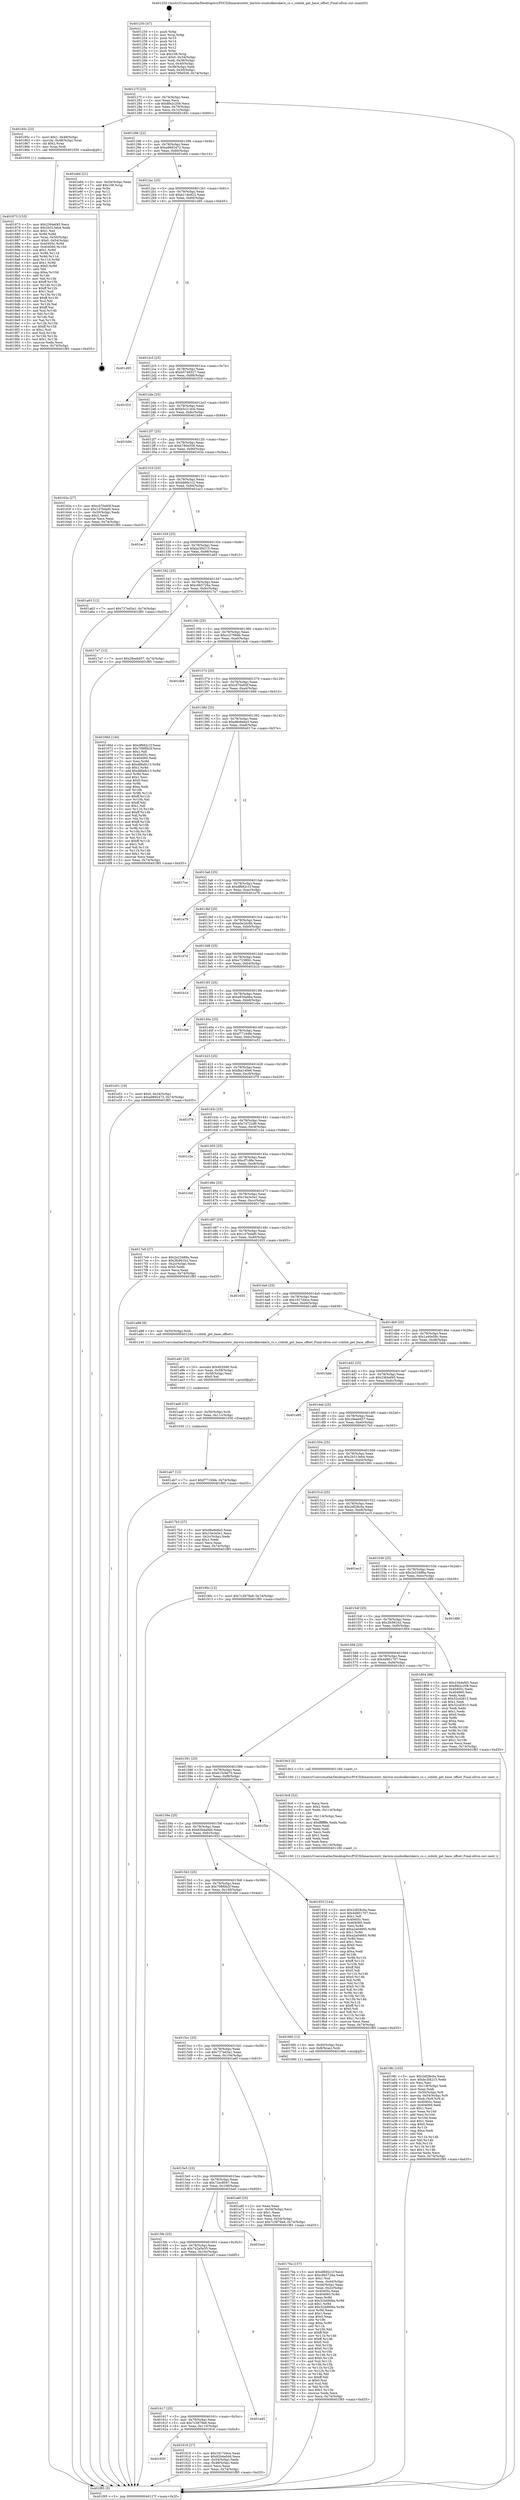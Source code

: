digraph "0x401250" {
  label = "0x401250 (/mnt/c/Users/mathe/Desktop/tcc/POCII/binaries/extr_darwin-xnubsdkernkern_cs.c_csblob_get_base_offset_Final-ollvm.out::main(0))"
  labelloc = "t"
  node[shape=record]

  Entry [label="",width=0.3,height=0.3,shape=circle,fillcolor=black,style=filled]
  "0x40127f" [label="{
     0x40127f [23]\l
     | [instrs]\l
     &nbsp;&nbsp;0x40127f \<+3\>: mov -0x74(%rbp),%eax\l
     &nbsp;&nbsp;0x401282 \<+2\>: mov %eax,%ecx\l
     &nbsp;&nbsp;0x401284 \<+6\>: sub $0x8fe2c208,%ecx\l
     &nbsp;&nbsp;0x40128a \<+3\>: mov %eax,-0x78(%rbp)\l
     &nbsp;&nbsp;0x40128d \<+3\>: mov %ecx,-0x7c(%rbp)\l
     &nbsp;&nbsp;0x401290 \<+6\>: je 000000000040185c \<main+0x60c\>\l
  }"]
  "0x40185c" [label="{
     0x40185c [23]\l
     | [instrs]\l
     &nbsp;&nbsp;0x40185c \<+7\>: movl $0x1,-0x48(%rbp)\l
     &nbsp;&nbsp;0x401863 \<+4\>: movslq -0x48(%rbp),%rax\l
     &nbsp;&nbsp;0x401867 \<+4\>: shl $0x2,%rax\l
     &nbsp;&nbsp;0x40186b \<+3\>: mov %rax,%rdi\l
     &nbsp;&nbsp;0x40186e \<+5\>: call 0000000000401050 \<malloc@plt\>\l
     | [calls]\l
     &nbsp;&nbsp;0x401050 \{1\} (unknown)\l
  }"]
  "0x401296" [label="{
     0x401296 [22]\l
     | [instrs]\l
     &nbsp;&nbsp;0x401296 \<+5\>: jmp 000000000040129b \<main+0x4b\>\l
     &nbsp;&nbsp;0x40129b \<+3\>: mov -0x78(%rbp),%eax\l
     &nbsp;&nbsp;0x40129e \<+5\>: sub $0xa9892472,%eax\l
     &nbsp;&nbsp;0x4012a3 \<+3\>: mov %eax,-0x80(%rbp)\l
     &nbsp;&nbsp;0x4012a6 \<+6\>: je 0000000000401e64 \<main+0xc14\>\l
  }"]
  Exit [label="",width=0.3,height=0.3,shape=circle,fillcolor=black,style=filled,peripheries=2]
  "0x401e64" [label="{
     0x401e64 [21]\l
     | [instrs]\l
     &nbsp;&nbsp;0x401e64 \<+3\>: mov -0x34(%rbp),%eax\l
     &nbsp;&nbsp;0x401e67 \<+7\>: add $0x108,%rsp\l
     &nbsp;&nbsp;0x401e6e \<+1\>: pop %rbx\l
     &nbsp;&nbsp;0x401e6f \<+2\>: pop %r12\l
     &nbsp;&nbsp;0x401e71 \<+2\>: pop %r13\l
     &nbsp;&nbsp;0x401e73 \<+2\>: pop %r14\l
     &nbsp;&nbsp;0x401e75 \<+2\>: pop %r15\l
     &nbsp;&nbsp;0x401e77 \<+1\>: pop %rbp\l
     &nbsp;&nbsp;0x401e78 \<+1\>: ret\l
  }"]
  "0x4012ac" [label="{
     0x4012ac [25]\l
     | [instrs]\l
     &nbsp;&nbsp;0x4012ac \<+5\>: jmp 00000000004012b1 \<main+0x61\>\l
     &nbsp;&nbsp;0x4012b1 \<+3\>: mov -0x78(%rbp),%eax\l
     &nbsp;&nbsp;0x4012b4 \<+5\>: sub $0xb118c822,%eax\l
     &nbsp;&nbsp;0x4012b9 \<+6\>: mov %eax,-0x84(%rbp)\l
     &nbsp;&nbsp;0x4012bf \<+6\>: je 0000000000401d95 \<main+0xb45\>\l
  }"]
  "0x401ab7" [label="{
     0x401ab7 [12]\l
     | [instrs]\l
     &nbsp;&nbsp;0x401ab7 \<+7\>: movl $0xf77194fe,-0x74(%rbp)\l
     &nbsp;&nbsp;0x401abe \<+5\>: jmp 0000000000401f85 \<main+0xd35\>\l
  }"]
  "0x401d95" [label="{
     0x401d95\l
  }", style=dashed]
  "0x4012c5" [label="{
     0x4012c5 [25]\l
     | [instrs]\l
     &nbsp;&nbsp;0x4012c5 \<+5\>: jmp 00000000004012ca \<main+0x7a\>\l
     &nbsp;&nbsp;0x4012ca \<+3\>: mov -0x78(%rbp),%eax\l
     &nbsp;&nbsp;0x4012cd \<+5\>: sub $0xb5746527,%eax\l
     &nbsp;&nbsp;0x4012d2 \<+6\>: mov %eax,-0x88(%rbp)\l
     &nbsp;&nbsp;0x4012d8 \<+6\>: je 0000000000401f10 \<main+0xcc0\>\l
  }"]
  "0x401aa8" [label="{
     0x401aa8 [15]\l
     | [instrs]\l
     &nbsp;&nbsp;0x401aa8 \<+4\>: mov -0x50(%rbp),%rdi\l
     &nbsp;&nbsp;0x401aac \<+6\>: mov %eax,-0x11c(%rbp)\l
     &nbsp;&nbsp;0x401ab2 \<+5\>: call 0000000000401030 \<free@plt\>\l
     | [calls]\l
     &nbsp;&nbsp;0x401030 \{1\} (unknown)\l
  }"]
  "0x401f10" [label="{
     0x401f10\l
  }", style=dashed]
  "0x4012de" [label="{
     0x4012de [25]\l
     | [instrs]\l
     &nbsp;&nbsp;0x4012de \<+5\>: jmp 00000000004012e3 \<main+0x93\>\l
     &nbsp;&nbsp;0x4012e3 \<+3\>: mov -0x78(%rbp),%eax\l
     &nbsp;&nbsp;0x4012e6 \<+5\>: sub $0xb5c214cb,%eax\l
     &nbsp;&nbsp;0x4012eb \<+6\>: mov %eax,-0x8c(%rbp)\l
     &nbsp;&nbsp;0x4012f1 \<+6\>: je 0000000000401b94 \<main+0x944\>\l
  }"]
  "0x401a91" [label="{
     0x401a91 [23]\l
     | [instrs]\l
     &nbsp;&nbsp;0x401a91 \<+10\>: movabs $0x4020d6,%rdi\l
     &nbsp;&nbsp;0x401a9b \<+3\>: mov %eax,-0x58(%rbp)\l
     &nbsp;&nbsp;0x401a9e \<+3\>: mov -0x58(%rbp),%esi\l
     &nbsp;&nbsp;0x401aa1 \<+2\>: mov $0x0,%al\l
     &nbsp;&nbsp;0x401aa3 \<+5\>: call 0000000000401040 \<printf@plt\>\l
     | [calls]\l
     &nbsp;&nbsp;0x401040 \{1\} (unknown)\l
  }"]
  "0x401b94" [label="{
     0x401b94\l
  }", style=dashed]
  "0x4012f7" [label="{
     0x4012f7 [25]\l
     | [instrs]\l
     &nbsp;&nbsp;0x4012f7 \<+5\>: jmp 00000000004012fc \<main+0xac\>\l
     &nbsp;&nbsp;0x4012fc \<+3\>: mov -0x78(%rbp),%eax\l
     &nbsp;&nbsp;0x4012ff \<+5\>: sub $0xb780e558,%eax\l
     &nbsp;&nbsp;0x401304 \<+6\>: mov %eax,-0x90(%rbp)\l
     &nbsp;&nbsp;0x40130a \<+6\>: je 000000000040163a \<main+0x3ea\>\l
  }"]
  "0x4019fc" [label="{
     0x4019fc [103]\l
     | [instrs]\l
     &nbsp;&nbsp;0x4019fc \<+5\>: mov $0x2df28c0a,%ecx\l
     &nbsp;&nbsp;0x401a01 \<+5\>: mov $0xbc3f4215,%edx\l
     &nbsp;&nbsp;0x401a06 \<+2\>: xor %esi,%esi\l
     &nbsp;&nbsp;0x401a08 \<+6\>: mov -0x118(%rbp),%edi\l
     &nbsp;&nbsp;0x401a0e \<+3\>: imul %eax,%edi\l
     &nbsp;&nbsp;0x401a11 \<+4\>: mov -0x50(%rbp),%r8\l
     &nbsp;&nbsp;0x401a15 \<+4\>: movslq -0x54(%rbp),%r9\l
     &nbsp;&nbsp;0x401a19 \<+4\>: mov %edi,(%r8,%r9,4)\l
     &nbsp;&nbsp;0x401a1d \<+7\>: mov 0x40405c,%eax\l
     &nbsp;&nbsp;0x401a24 \<+7\>: mov 0x404060,%edi\l
     &nbsp;&nbsp;0x401a2b \<+3\>: sub $0x1,%esi\l
     &nbsp;&nbsp;0x401a2e \<+3\>: mov %eax,%r10d\l
     &nbsp;&nbsp;0x401a31 \<+3\>: add %esi,%r10d\l
     &nbsp;&nbsp;0x401a34 \<+4\>: imul %r10d,%eax\l
     &nbsp;&nbsp;0x401a38 \<+3\>: and $0x1,%eax\l
     &nbsp;&nbsp;0x401a3b \<+3\>: cmp $0x0,%eax\l
     &nbsp;&nbsp;0x401a3e \<+4\>: sete %r11b\l
     &nbsp;&nbsp;0x401a42 \<+3\>: cmp $0xa,%edi\l
     &nbsp;&nbsp;0x401a45 \<+3\>: setl %bl\l
     &nbsp;&nbsp;0x401a48 \<+3\>: mov %r11b,%r14b\l
     &nbsp;&nbsp;0x401a4b \<+3\>: and %bl,%r14b\l
     &nbsp;&nbsp;0x401a4e \<+3\>: xor %bl,%r11b\l
     &nbsp;&nbsp;0x401a51 \<+3\>: or %r11b,%r14b\l
     &nbsp;&nbsp;0x401a54 \<+4\>: test $0x1,%r14b\l
     &nbsp;&nbsp;0x401a58 \<+3\>: cmovne %edx,%ecx\l
     &nbsp;&nbsp;0x401a5b \<+3\>: mov %ecx,-0x74(%rbp)\l
     &nbsp;&nbsp;0x401a5e \<+5\>: jmp 0000000000401f85 \<main+0xd35\>\l
  }"]
  "0x40163a" [label="{
     0x40163a [27]\l
     | [instrs]\l
     &nbsp;&nbsp;0x40163a \<+5\>: mov $0xcd70a93f,%eax\l
     &nbsp;&nbsp;0x40163f \<+5\>: mov $0x147bdaf0,%ecx\l
     &nbsp;&nbsp;0x401644 \<+3\>: mov -0x30(%rbp),%edx\l
     &nbsp;&nbsp;0x401647 \<+3\>: cmp $0x2,%edx\l
     &nbsp;&nbsp;0x40164a \<+3\>: cmovne %ecx,%eax\l
     &nbsp;&nbsp;0x40164d \<+3\>: mov %eax,-0x74(%rbp)\l
     &nbsp;&nbsp;0x401650 \<+5\>: jmp 0000000000401f85 \<main+0xd35\>\l
  }"]
  "0x401310" [label="{
     0x401310 [25]\l
     | [instrs]\l
     &nbsp;&nbsp;0x401310 \<+5\>: jmp 0000000000401315 \<main+0xc5\>\l
     &nbsp;&nbsp;0x401315 \<+3\>: mov -0x78(%rbp),%eax\l
     &nbsp;&nbsp;0x401318 \<+5\>: sub $0xbb6fa1c2,%eax\l
     &nbsp;&nbsp;0x40131d \<+6\>: mov %eax,-0x94(%rbp)\l
     &nbsp;&nbsp;0x401323 \<+6\>: je 0000000000401ac3 \<main+0x873\>\l
  }"]
  "0x401f85" [label="{
     0x401f85 [5]\l
     | [instrs]\l
     &nbsp;&nbsp;0x401f85 \<+5\>: jmp 000000000040127f \<main+0x2f\>\l
  }"]
  "0x401250" [label="{
     0x401250 [47]\l
     | [instrs]\l
     &nbsp;&nbsp;0x401250 \<+1\>: push %rbp\l
     &nbsp;&nbsp;0x401251 \<+3\>: mov %rsp,%rbp\l
     &nbsp;&nbsp;0x401254 \<+2\>: push %r15\l
     &nbsp;&nbsp;0x401256 \<+2\>: push %r14\l
     &nbsp;&nbsp;0x401258 \<+2\>: push %r13\l
     &nbsp;&nbsp;0x40125a \<+2\>: push %r12\l
     &nbsp;&nbsp;0x40125c \<+1\>: push %rbx\l
     &nbsp;&nbsp;0x40125d \<+7\>: sub $0x108,%rsp\l
     &nbsp;&nbsp;0x401264 \<+7\>: movl $0x0,-0x34(%rbp)\l
     &nbsp;&nbsp;0x40126b \<+3\>: mov %edi,-0x38(%rbp)\l
     &nbsp;&nbsp;0x40126e \<+4\>: mov %rsi,-0x40(%rbp)\l
     &nbsp;&nbsp;0x401272 \<+3\>: mov -0x38(%rbp),%edi\l
     &nbsp;&nbsp;0x401275 \<+3\>: mov %edi,-0x30(%rbp)\l
     &nbsp;&nbsp;0x401278 \<+7\>: movl $0xb780e558,-0x74(%rbp)\l
  }"]
  "0x4019c8" [label="{
     0x4019c8 [52]\l
     | [instrs]\l
     &nbsp;&nbsp;0x4019c8 \<+2\>: xor %ecx,%ecx\l
     &nbsp;&nbsp;0x4019ca \<+5\>: mov $0x2,%edx\l
     &nbsp;&nbsp;0x4019cf \<+6\>: mov %edx,-0x114(%rbp)\l
     &nbsp;&nbsp;0x4019d5 \<+1\>: cltd\l
     &nbsp;&nbsp;0x4019d6 \<+6\>: mov -0x114(%rbp),%esi\l
     &nbsp;&nbsp;0x4019dc \<+2\>: idiv %esi\l
     &nbsp;&nbsp;0x4019de \<+6\>: imul $0xfffffffe,%edx,%edx\l
     &nbsp;&nbsp;0x4019e4 \<+2\>: mov %ecx,%edi\l
     &nbsp;&nbsp;0x4019e6 \<+2\>: sub %edx,%edi\l
     &nbsp;&nbsp;0x4019e8 \<+2\>: mov %ecx,%edx\l
     &nbsp;&nbsp;0x4019ea \<+3\>: sub $0x1,%edx\l
     &nbsp;&nbsp;0x4019ed \<+2\>: add %edx,%edi\l
     &nbsp;&nbsp;0x4019ef \<+2\>: sub %edi,%ecx\l
     &nbsp;&nbsp;0x4019f1 \<+6\>: mov %ecx,-0x118(%rbp)\l
     &nbsp;&nbsp;0x4019f7 \<+5\>: call 0000000000401160 \<next_i\>\l
     | [calls]\l
     &nbsp;&nbsp;0x401160 \{1\} (/mnt/c/Users/mathe/Desktop/tcc/POCII/binaries/extr_darwin-xnubsdkernkern_cs.c_csblob_get_base_offset_Final-ollvm.out::next_i)\l
  }"]
  "0x401ac3" [label="{
     0x401ac3\l
  }", style=dashed]
  "0x401329" [label="{
     0x401329 [25]\l
     | [instrs]\l
     &nbsp;&nbsp;0x401329 \<+5\>: jmp 000000000040132e \<main+0xde\>\l
     &nbsp;&nbsp;0x40132e \<+3\>: mov -0x78(%rbp),%eax\l
     &nbsp;&nbsp;0x401331 \<+5\>: sub $0xbc3f4215,%eax\l
     &nbsp;&nbsp;0x401336 \<+6\>: mov %eax,-0x98(%rbp)\l
     &nbsp;&nbsp;0x40133c \<+6\>: je 0000000000401a63 \<main+0x813\>\l
  }"]
  "0x401630" [label="{
     0x401630\l
  }", style=dashed]
  "0x401a63" [label="{
     0x401a63 [12]\l
     | [instrs]\l
     &nbsp;&nbsp;0x401a63 \<+7\>: movl $0x727ed3a1,-0x74(%rbp)\l
     &nbsp;&nbsp;0x401a6a \<+5\>: jmp 0000000000401f85 \<main+0xd35\>\l
  }"]
  "0x401342" [label="{
     0x401342 [25]\l
     | [instrs]\l
     &nbsp;&nbsp;0x401342 \<+5\>: jmp 0000000000401347 \<main+0xf7\>\l
     &nbsp;&nbsp;0x401347 \<+3\>: mov -0x78(%rbp),%eax\l
     &nbsp;&nbsp;0x40134a \<+5\>: sub $0xc6b5726a,%eax\l
     &nbsp;&nbsp;0x40134f \<+6\>: mov %eax,-0x9c(%rbp)\l
     &nbsp;&nbsp;0x401355 \<+6\>: je 00000000004017a7 \<main+0x557\>\l
  }"]
  "0x401918" [label="{
     0x401918 [27]\l
     | [instrs]\l
     &nbsp;&nbsp;0x401918 \<+5\>: mov $0x1917d4ce,%eax\l
     &nbsp;&nbsp;0x40191d \<+5\>: mov $0x62b4a0dd,%ecx\l
     &nbsp;&nbsp;0x401922 \<+3\>: mov -0x54(%rbp),%edx\l
     &nbsp;&nbsp;0x401925 \<+3\>: cmp -0x48(%rbp),%edx\l
     &nbsp;&nbsp;0x401928 \<+3\>: cmovl %ecx,%eax\l
     &nbsp;&nbsp;0x40192b \<+3\>: mov %eax,-0x74(%rbp)\l
     &nbsp;&nbsp;0x40192e \<+5\>: jmp 0000000000401f85 \<main+0xd35\>\l
  }"]
  "0x4017a7" [label="{
     0x4017a7 [12]\l
     | [instrs]\l
     &nbsp;&nbsp;0x4017a7 \<+7\>: movl $0x28eebd37,-0x74(%rbp)\l
     &nbsp;&nbsp;0x4017ae \<+5\>: jmp 0000000000401f85 \<main+0xd35\>\l
  }"]
  "0x40135b" [label="{
     0x40135b [25]\l
     | [instrs]\l
     &nbsp;&nbsp;0x40135b \<+5\>: jmp 0000000000401360 \<main+0x110\>\l
     &nbsp;&nbsp;0x401360 \<+3\>: mov -0x78(%rbp),%eax\l
     &nbsp;&nbsp;0x401363 \<+5\>: sub $0xcc2798db,%eax\l
     &nbsp;&nbsp;0x401368 \<+6\>: mov %eax,-0xa0(%rbp)\l
     &nbsp;&nbsp;0x40136e \<+6\>: je 0000000000401de8 \<main+0xb98\>\l
  }"]
  "0x401617" [label="{
     0x401617 [25]\l
     | [instrs]\l
     &nbsp;&nbsp;0x401617 \<+5\>: jmp 000000000040161c \<main+0x3cc\>\l
     &nbsp;&nbsp;0x40161c \<+3\>: mov -0x78(%rbp),%eax\l
     &nbsp;&nbsp;0x40161f \<+5\>: sub $0x7c3879a9,%eax\l
     &nbsp;&nbsp;0x401624 \<+6\>: mov %eax,-0x110(%rbp)\l
     &nbsp;&nbsp;0x40162a \<+6\>: je 0000000000401918 \<main+0x6c8\>\l
  }"]
  "0x401de8" [label="{
     0x401de8\l
  }", style=dashed]
  "0x401374" [label="{
     0x401374 [25]\l
     | [instrs]\l
     &nbsp;&nbsp;0x401374 \<+5\>: jmp 0000000000401379 \<main+0x129\>\l
     &nbsp;&nbsp;0x401379 \<+3\>: mov -0x78(%rbp),%eax\l
     &nbsp;&nbsp;0x40137c \<+5\>: sub $0xcd70a93f,%eax\l
     &nbsp;&nbsp;0x401381 \<+6\>: mov %eax,-0xa4(%rbp)\l
     &nbsp;&nbsp;0x401387 \<+6\>: je 000000000040166d \<main+0x41d\>\l
  }"]
  "0x401e45" [label="{
     0x401e45\l
  }", style=dashed]
  "0x40166d" [label="{
     0x40166d [144]\l
     | [instrs]\l
     &nbsp;&nbsp;0x40166d \<+5\>: mov $0xdf682c1f,%eax\l
     &nbsp;&nbsp;0x401672 \<+5\>: mov $0x708f0b2f,%ecx\l
     &nbsp;&nbsp;0x401677 \<+2\>: mov $0x1,%dl\l
     &nbsp;&nbsp;0x401679 \<+7\>: mov 0x40405c,%esi\l
     &nbsp;&nbsp;0x401680 \<+7\>: mov 0x404060,%edi\l
     &nbsp;&nbsp;0x401687 \<+3\>: mov %esi,%r8d\l
     &nbsp;&nbsp;0x40168a \<+7\>: sub $0xd8fa8c13,%r8d\l
     &nbsp;&nbsp;0x401691 \<+4\>: sub $0x1,%r8d\l
     &nbsp;&nbsp;0x401695 \<+7\>: add $0xd8fa8c13,%r8d\l
     &nbsp;&nbsp;0x40169c \<+4\>: imul %r8d,%esi\l
     &nbsp;&nbsp;0x4016a0 \<+3\>: and $0x1,%esi\l
     &nbsp;&nbsp;0x4016a3 \<+3\>: cmp $0x0,%esi\l
     &nbsp;&nbsp;0x4016a6 \<+4\>: sete %r9b\l
     &nbsp;&nbsp;0x4016aa \<+3\>: cmp $0xa,%edi\l
     &nbsp;&nbsp;0x4016ad \<+4\>: setl %r10b\l
     &nbsp;&nbsp;0x4016b1 \<+3\>: mov %r9b,%r11b\l
     &nbsp;&nbsp;0x4016b4 \<+4\>: xor $0xff,%r11b\l
     &nbsp;&nbsp;0x4016b8 \<+3\>: mov %r10b,%bl\l
     &nbsp;&nbsp;0x4016bb \<+3\>: xor $0xff,%bl\l
     &nbsp;&nbsp;0x4016be \<+3\>: xor $0x1,%dl\l
     &nbsp;&nbsp;0x4016c1 \<+3\>: mov %r11b,%r14b\l
     &nbsp;&nbsp;0x4016c4 \<+4\>: and $0xff,%r14b\l
     &nbsp;&nbsp;0x4016c8 \<+3\>: and %dl,%r9b\l
     &nbsp;&nbsp;0x4016cb \<+3\>: mov %bl,%r15b\l
     &nbsp;&nbsp;0x4016ce \<+4\>: and $0xff,%r15b\l
     &nbsp;&nbsp;0x4016d2 \<+3\>: and %dl,%r10b\l
     &nbsp;&nbsp;0x4016d5 \<+3\>: or %r9b,%r14b\l
     &nbsp;&nbsp;0x4016d8 \<+3\>: or %r10b,%r15b\l
     &nbsp;&nbsp;0x4016db \<+3\>: xor %r15b,%r14b\l
     &nbsp;&nbsp;0x4016de \<+3\>: or %bl,%r11b\l
     &nbsp;&nbsp;0x4016e1 \<+4\>: xor $0xff,%r11b\l
     &nbsp;&nbsp;0x4016e5 \<+3\>: or $0x1,%dl\l
     &nbsp;&nbsp;0x4016e8 \<+3\>: and %dl,%r11b\l
     &nbsp;&nbsp;0x4016eb \<+3\>: or %r11b,%r14b\l
     &nbsp;&nbsp;0x4016ee \<+4\>: test $0x1,%r14b\l
     &nbsp;&nbsp;0x4016f2 \<+3\>: cmovne %ecx,%eax\l
     &nbsp;&nbsp;0x4016f5 \<+3\>: mov %eax,-0x74(%rbp)\l
     &nbsp;&nbsp;0x4016f8 \<+5\>: jmp 0000000000401f85 \<main+0xd35\>\l
  }"]
  "0x40138d" [label="{
     0x40138d [25]\l
     | [instrs]\l
     &nbsp;&nbsp;0x40138d \<+5\>: jmp 0000000000401392 \<main+0x142\>\l
     &nbsp;&nbsp;0x401392 \<+3\>: mov -0x78(%rbp),%eax\l
     &nbsp;&nbsp;0x401395 \<+5\>: sub $0xd8e9e6a3,%eax\l
     &nbsp;&nbsp;0x40139a \<+6\>: mov %eax,-0xa8(%rbp)\l
     &nbsp;&nbsp;0x4013a0 \<+6\>: je 00000000004017ce \<main+0x57e\>\l
  }"]
  "0x4015fe" [label="{
     0x4015fe [25]\l
     | [instrs]\l
     &nbsp;&nbsp;0x4015fe \<+5\>: jmp 0000000000401603 \<main+0x3b3\>\l
     &nbsp;&nbsp;0x401603 \<+3\>: mov -0x78(%rbp),%eax\l
     &nbsp;&nbsp;0x401606 \<+5\>: sub $0x742a5e35,%eax\l
     &nbsp;&nbsp;0x40160b \<+6\>: mov %eax,-0x10c(%rbp)\l
     &nbsp;&nbsp;0x401611 \<+6\>: je 0000000000401e45 \<main+0xbf5\>\l
  }"]
  "0x4017ce" [label="{
     0x4017ce\l
  }", style=dashed]
  "0x4013a6" [label="{
     0x4013a6 [25]\l
     | [instrs]\l
     &nbsp;&nbsp;0x4013a6 \<+5\>: jmp 00000000004013ab \<main+0x15b\>\l
     &nbsp;&nbsp;0x4013ab \<+3\>: mov -0x78(%rbp),%eax\l
     &nbsp;&nbsp;0x4013ae \<+5\>: sub $0xdf682c1f,%eax\l
     &nbsp;&nbsp;0x4013b3 \<+6\>: mov %eax,-0xac(%rbp)\l
     &nbsp;&nbsp;0x4013b9 \<+6\>: je 0000000000401e79 \<main+0xc29\>\l
  }"]
  "0x401ba0" [label="{
     0x401ba0\l
  }", style=dashed]
  "0x401e79" [label="{
     0x401e79\l
  }", style=dashed]
  "0x4013bf" [label="{
     0x4013bf [25]\l
     | [instrs]\l
     &nbsp;&nbsp;0x4013bf \<+5\>: jmp 00000000004013c4 \<main+0x174\>\l
     &nbsp;&nbsp;0x4013c4 \<+3\>: mov -0x78(%rbp),%eax\l
     &nbsp;&nbsp;0x4013c7 \<+5\>: sub $0xe0e2dc6b,%eax\l
     &nbsp;&nbsp;0x4013cc \<+6\>: mov %eax,-0xb0(%rbp)\l
     &nbsp;&nbsp;0x4013d2 \<+6\>: je 0000000000401d7d \<main+0xb2d\>\l
  }"]
  "0x4015e5" [label="{
     0x4015e5 [25]\l
     | [instrs]\l
     &nbsp;&nbsp;0x4015e5 \<+5\>: jmp 00000000004015ea \<main+0x39a\>\l
     &nbsp;&nbsp;0x4015ea \<+3\>: mov -0x78(%rbp),%eax\l
     &nbsp;&nbsp;0x4015ed \<+5\>: sub $0x72ec8047,%eax\l
     &nbsp;&nbsp;0x4015f2 \<+6\>: mov %eax,-0x108(%rbp)\l
     &nbsp;&nbsp;0x4015f8 \<+6\>: je 0000000000401ba0 \<main+0x950\>\l
  }"]
  "0x401d7d" [label="{
     0x401d7d\l
  }", style=dashed]
  "0x4013d8" [label="{
     0x4013d8 [25]\l
     | [instrs]\l
     &nbsp;&nbsp;0x4013d8 \<+5\>: jmp 00000000004013dd \<main+0x18d\>\l
     &nbsp;&nbsp;0x4013dd \<+3\>: mov -0x78(%rbp),%eax\l
     &nbsp;&nbsp;0x4013e0 \<+5\>: sub $0xe7238f41,%eax\l
     &nbsp;&nbsp;0x4013e5 \<+6\>: mov %eax,-0xb4(%rbp)\l
     &nbsp;&nbsp;0x4013eb \<+6\>: je 0000000000401b1b \<main+0x8cb\>\l
  }"]
  "0x401a6f" [label="{
     0x401a6f [25]\l
     | [instrs]\l
     &nbsp;&nbsp;0x401a6f \<+2\>: xor %eax,%eax\l
     &nbsp;&nbsp;0x401a71 \<+3\>: mov -0x54(%rbp),%ecx\l
     &nbsp;&nbsp;0x401a74 \<+3\>: sub $0x1,%eax\l
     &nbsp;&nbsp;0x401a77 \<+2\>: sub %eax,%ecx\l
     &nbsp;&nbsp;0x401a79 \<+3\>: mov %ecx,-0x54(%rbp)\l
     &nbsp;&nbsp;0x401a7c \<+7\>: movl $0x7c3879a9,-0x74(%rbp)\l
     &nbsp;&nbsp;0x401a83 \<+5\>: jmp 0000000000401f85 \<main+0xd35\>\l
  }"]
  "0x401b1b" [label="{
     0x401b1b\l
  }", style=dashed]
  "0x4013f1" [label="{
     0x4013f1 [25]\l
     | [instrs]\l
     &nbsp;&nbsp;0x4013f1 \<+5\>: jmp 00000000004013f6 \<main+0x1a6\>\l
     &nbsp;&nbsp;0x4013f6 \<+3\>: mov -0x78(%rbp),%eax\l
     &nbsp;&nbsp;0x4013f9 \<+5\>: sub $0xe930a46a,%eax\l
     &nbsp;&nbsp;0x4013fe \<+6\>: mov %eax,-0xb8(%rbp)\l
     &nbsp;&nbsp;0x401404 \<+6\>: je 0000000000401cbe \<main+0xa6e\>\l
  }"]
  "0x401873" [label="{
     0x401873 [153]\l
     | [instrs]\l
     &nbsp;&nbsp;0x401873 \<+5\>: mov $0x2364ef45,%ecx\l
     &nbsp;&nbsp;0x401878 \<+5\>: mov $0x2b313eb4,%edx\l
     &nbsp;&nbsp;0x40187d \<+3\>: mov $0x1,%sil\l
     &nbsp;&nbsp;0x401880 \<+3\>: xor %r8d,%r8d\l
     &nbsp;&nbsp;0x401883 \<+4\>: mov %rax,-0x50(%rbp)\l
     &nbsp;&nbsp;0x401887 \<+7\>: movl $0x0,-0x54(%rbp)\l
     &nbsp;&nbsp;0x40188e \<+8\>: mov 0x40405c,%r9d\l
     &nbsp;&nbsp;0x401896 \<+8\>: mov 0x404060,%r10d\l
     &nbsp;&nbsp;0x40189e \<+4\>: sub $0x1,%r8d\l
     &nbsp;&nbsp;0x4018a2 \<+3\>: mov %r9d,%r11d\l
     &nbsp;&nbsp;0x4018a5 \<+3\>: add %r8d,%r11d\l
     &nbsp;&nbsp;0x4018a8 \<+4\>: imul %r11d,%r9d\l
     &nbsp;&nbsp;0x4018ac \<+4\>: and $0x1,%r9d\l
     &nbsp;&nbsp;0x4018b0 \<+4\>: cmp $0x0,%r9d\l
     &nbsp;&nbsp;0x4018b4 \<+3\>: sete %bl\l
     &nbsp;&nbsp;0x4018b7 \<+4\>: cmp $0xa,%r10d\l
     &nbsp;&nbsp;0x4018bb \<+4\>: setl %r14b\l
     &nbsp;&nbsp;0x4018bf \<+3\>: mov %bl,%r15b\l
     &nbsp;&nbsp;0x4018c2 \<+4\>: xor $0xff,%r15b\l
     &nbsp;&nbsp;0x4018c6 \<+3\>: mov %r14b,%r12b\l
     &nbsp;&nbsp;0x4018c9 \<+4\>: xor $0xff,%r12b\l
     &nbsp;&nbsp;0x4018cd \<+4\>: xor $0x1,%sil\l
     &nbsp;&nbsp;0x4018d1 \<+3\>: mov %r15b,%r13b\l
     &nbsp;&nbsp;0x4018d4 \<+4\>: and $0xff,%r13b\l
     &nbsp;&nbsp;0x4018d8 \<+3\>: and %sil,%bl\l
     &nbsp;&nbsp;0x4018db \<+3\>: mov %r12b,%al\l
     &nbsp;&nbsp;0x4018de \<+2\>: and $0xff,%al\l
     &nbsp;&nbsp;0x4018e0 \<+3\>: and %sil,%r14b\l
     &nbsp;&nbsp;0x4018e3 \<+3\>: or %bl,%r13b\l
     &nbsp;&nbsp;0x4018e6 \<+3\>: or %r14b,%al\l
     &nbsp;&nbsp;0x4018e9 \<+3\>: xor %al,%r13b\l
     &nbsp;&nbsp;0x4018ec \<+3\>: or %r12b,%r15b\l
     &nbsp;&nbsp;0x4018ef \<+4\>: xor $0xff,%r15b\l
     &nbsp;&nbsp;0x4018f3 \<+4\>: or $0x1,%sil\l
     &nbsp;&nbsp;0x4018f7 \<+3\>: and %sil,%r15b\l
     &nbsp;&nbsp;0x4018fa \<+3\>: or %r15b,%r13b\l
     &nbsp;&nbsp;0x4018fd \<+4\>: test $0x1,%r13b\l
     &nbsp;&nbsp;0x401901 \<+3\>: cmovne %edx,%ecx\l
     &nbsp;&nbsp;0x401904 \<+3\>: mov %ecx,-0x74(%rbp)\l
     &nbsp;&nbsp;0x401907 \<+5\>: jmp 0000000000401f85 \<main+0xd35\>\l
  }"]
  "0x401cbe" [label="{
     0x401cbe\l
  }", style=dashed]
  "0x40140a" [label="{
     0x40140a [25]\l
     | [instrs]\l
     &nbsp;&nbsp;0x40140a \<+5\>: jmp 000000000040140f \<main+0x1bf\>\l
     &nbsp;&nbsp;0x40140f \<+3\>: mov -0x78(%rbp),%eax\l
     &nbsp;&nbsp;0x401412 \<+5\>: sub $0xf77194fe,%eax\l
     &nbsp;&nbsp;0x401417 \<+6\>: mov %eax,-0xbc(%rbp)\l
     &nbsp;&nbsp;0x40141d \<+6\>: je 0000000000401e51 \<main+0xc01\>\l
  }"]
  "0x40170a" [label="{
     0x40170a [157]\l
     | [instrs]\l
     &nbsp;&nbsp;0x40170a \<+5\>: mov $0xdf682c1f,%ecx\l
     &nbsp;&nbsp;0x40170f \<+5\>: mov $0xc6b5726a,%edx\l
     &nbsp;&nbsp;0x401714 \<+3\>: mov $0x1,%sil\l
     &nbsp;&nbsp;0x401717 \<+3\>: mov %eax,-0x44(%rbp)\l
     &nbsp;&nbsp;0x40171a \<+3\>: mov -0x44(%rbp),%eax\l
     &nbsp;&nbsp;0x40171d \<+3\>: mov %eax,-0x2c(%rbp)\l
     &nbsp;&nbsp;0x401720 \<+7\>: mov 0x40405c,%eax\l
     &nbsp;&nbsp;0x401727 \<+8\>: mov 0x404060,%r8d\l
     &nbsp;&nbsp;0x40172f \<+3\>: mov %eax,%r9d\l
     &nbsp;&nbsp;0x401732 \<+7\>: sub $0x324d90be,%r9d\l
     &nbsp;&nbsp;0x401739 \<+4\>: sub $0x1,%r9d\l
     &nbsp;&nbsp;0x40173d \<+7\>: add $0x324d90be,%r9d\l
     &nbsp;&nbsp;0x401744 \<+4\>: imul %r9d,%eax\l
     &nbsp;&nbsp;0x401748 \<+3\>: and $0x1,%eax\l
     &nbsp;&nbsp;0x40174b \<+3\>: cmp $0x0,%eax\l
     &nbsp;&nbsp;0x40174e \<+4\>: sete %r10b\l
     &nbsp;&nbsp;0x401752 \<+4\>: cmp $0xa,%r8d\l
     &nbsp;&nbsp;0x401756 \<+4\>: setl %r11b\l
     &nbsp;&nbsp;0x40175a \<+3\>: mov %r10b,%bl\l
     &nbsp;&nbsp;0x40175d \<+3\>: xor $0xff,%bl\l
     &nbsp;&nbsp;0x401760 \<+3\>: mov %r11b,%r14b\l
     &nbsp;&nbsp;0x401763 \<+4\>: xor $0xff,%r14b\l
     &nbsp;&nbsp;0x401767 \<+4\>: xor $0x0,%sil\l
     &nbsp;&nbsp;0x40176b \<+3\>: mov %bl,%r15b\l
     &nbsp;&nbsp;0x40176e \<+4\>: and $0x0,%r15b\l
     &nbsp;&nbsp;0x401772 \<+3\>: and %sil,%r10b\l
     &nbsp;&nbsp;0x401775 \<+3\>: mov %r14b,%r12b\l
     &nbsp;&nbsp;0x401778 \<+4\>: and $0x0,%r12b\l
     &nbsp;&nbsp;0x40177c \<+3\>: and %sil,%r11b\l
     &nbsp;&nbsp;0x40177f \<+3\>: or %r10b,%r15b\l
     &nbsp;&nbsp;0x401782 \<+3\>: or %r11b,%r12b\l
     &nbsp;&nbsp;0x401785 \<+3\>: xor %r12b,%r15b\l
     &nbsp;&nbsp;0x401788 \<+3\>: or %r14b,%bl\l
     &nbsp;&nbsp;0x40178b \<+3\>: xor $0xff,%bl\l
     &nbsp;&nbsp;0x40178e \<+4\>: or $0x0,%sil\l
     &nbsp;&nbsp;0x401792 \<+3\>: and %sil,%bl\l
     &nbsp;&nbsp;0x401795 \<+3\>: or %bl,%r15b\l
     &nbsp;&nbsp;0x401798 \<+4\>: test $0x1,%r15b\l
     &nbsp;&nbsp;0x40179c \<+3\>: cmovne %edx,%ecx\l
     &nbsp;&nbsp;0x40179f \<+3\>: mov %ecx,-0x74(%rbp)\l
     &nbsp;&nbsp;0x4017a2 \<+5\>: jmp 0000000000401f85 \<main+0xd35\>\l
  }"]
  "0x401e51" [label="{
     0x401e51 [19]\l
     | [instrs]\l
     &nbsp;&nbsp;0x401e51 \<+7\>: movl $0x0,-0x34(%rbp)\l
     &nbsp;&nbsp;0x401e58 \<+7\>: movl $0xa9892472,-0x74(%rbp)\l
     &nbsp;&nbsp;0x401e5f \<+5\>: jmp 0000000000401f85 \<main+0xd35\>\l
  }"]
  "0x401423" [label="{
     0x401423 [25]\l
     | [instrs]\l
     &nbsp;&nbsp;0x401423 \<+5\>: jmp 0000000000401428 \<main+0x1d8\>\l
     &nbsp;&nbsp;0x401428 \<+3\>: mov -0x78(%rbp),%eax\l
     &nbsp;&nbsp;0x40142b \<+5\>: sub $0xfba140e6,%eax\l
     &nbsp;&nbsp;0x401430 \<+6\>: mov %eax,-0xc0(%rbp)\l
     &nbsp;&nbsp;0x401436 \<+6\>: je 0000000000401f79 \<main+0xd29\>\l
  }"]
  "0x4015cc" [label="{
     0x4015cc [25]\l
     | [instrs]\l
     &nbsp;&nbsp;0x4015cc \<+5\>: jmp 00000000004015d1 \<main+0x381\>\l
     &nbsp;&nbsp;0x4015d1 \<+3\>: mov -0x78(%rbp),%eax\l
     &nbsp;&nbsp;0x4015d4 \<+5\>: sub $0x727ed3a1,%eax\l
     &nbsp;&nbsp;0x4015d9 \<+6\>: mov %eax,-0x104(%rbp)\l
     &nbsp;&nbsp;0x4015df \<+6\>: je 0000000000401a6f \<main+0x81f\>\l
  }"]
  "0x401f79" [label="{
     0x401f79\l
  }", style=dashed]
  "0x40143c" [label="{
     0x40143c [25]\l
     | [instrs]\l
     &nbsp;&nbsp;0x40143c \<+5\>: jmp 0000000000401441 \<main+0x1f1\>\l
     &nbsp;&nbsp;0x401441 \<+3\>: mov -0x78(%rbp),%eax\l
     &nbsp;&nbsp;0x401444 \<+5\>: sub $0x74722d9,%eax\l
     &nbsp;&nbsp;0x401449 \<+6\>: mov %eax,-0xc4(%rbp)\l
     &nbsp;&nbsp;0x40144f \<+6\>: je 0000000000401c2e \<main+0x9de\>\l
  }"]
  "0x4016fd" [label="{
     0x4016fd [13]\l
     | [instrs]\l
     &nbsp;&nbsp;0x4016fd \<+4\>: mov -0x40(%rbp),%rax\l
     &nbsp;&nbsp;0x401701 \<+4\>: mov 0x8(%rax),%rdi\l
     &nbsp;&nbsp;0x401705 \<+5\>: call 0000000000401060 \<atoi@plt\>\l
     | [calls]\l
     &nbsp;&nbsp;0x401060 \{1\} (unknown)\l
  }"]
  "0x401c2e" [label="{
     0x401c2e\l
  }", style=dashed]
  "0x401455" [label="{
     0x401455 [25]\l
     | [instrs]\l
     &nbsp;&nbsp;0x401455 \<+5\>: jmp 000000000040145a \<main+0x20a\>\l
     &nbsp;&nbsp;0x40145a \<+3\>: mov -0x78(%rbp),%eax\l
     &nbsp;&nbsp;0x40145d \<+5\>: sub $0xcf7c8fe,%eax\l
     &nbsp;&nbsp;0x401462 \<+6\>: mov %eax,-0xc8(%rbp)\l
     &nbsp;&nbsp;0x401468 \<+6\>: je 0000000000401c0d \<main+0x9bd\>\l
  }"]
  "0x4015b3" [label="{
     0x4015b3 [25]\l
     | [instrs]\l
     &nbsp;&nbsp;0x4015b3 \<+5\>: jmp 00000000004015b8 \<main+0x368\>\l
     &nbsp;&nbsp;0x4015b8 \<+3\>: mov -0x78(%rbp),%eax\l
     &nbsp;&nbsp;0x4015bb \<+5\>: sub $0x708f0b2f,%eax\l
     &nbsp;&nbsp;0x4015c0 \<+6\>: mov %eax,-0x100(%rbp)\l
     &nbsp;&nbsp;0x4015c6 \<+6\>: je 00000000004016fd \<main+0x4ad\>\l
  }"]
  "0x401c0d" [label="{
     0x401c0d\l
  }", style=dashed]
  "0x40146e" [label="{
     0x40146e [25]\l
     | [instrs]\l
     &nbsp;&nbsp;0x40146e \<+5\>: jmp 0000000000401473 \<main+0x223\>\l
     &nbsp;&nbsp;0x401473 \<+3\>: mov -0x78(%rbp),%eax\l
     &nbsp;&nbsp;0x401476 \<+5\>: sub $0x10e3e5e1,%eax\l
     &nbsp;&nbsp;0x40147b \<+6\>: mov %eax,-0xcc(%rbp)\l
     &nbsp;&nbsp;0x401481 \<+6\>: je 00000000004017e9 \<main+0x599\>\l
  }"]
  "0x401933" [label="{
     0x401933 [144]\l
     | [instrs]\l
     &nbsp;&nbsp;0x401933 \<+5\>: mov $0x2df28c0a,%eax\l
     &nbsp;&nbsp;0x401938 \<+5\>: mov $0x4d801707,%ecx\l
     &nbsp;&nbsp;0x40193d \<+2\>: mov $0x1,%dl\l
     &nbsp;&nbsp;0x40193f \<+7\>: mov 0x40405c,%esi\l
     &nbsp;&nbsp;0x401946 \<+7\>: mov 0x404060,%edi\l
     &nbsp;&nbsp;0x40194d \<+3\>: mov %esi,%r8d\l
     &nbsp;&nbsp;0x401950 \<+7\>: add $0xa2a04665,%r8d\l
     &nbsp;&nbsp;0x401957 \<+4\>: sub $0x1,%r8d\l
     &nbsp;&nbsp;0x40195b \<+7\>: sub $0xa2a04665,%r8d\l
     &nbsp;&nbsp;0x401962 \<+4\>: imul %r8d,%esi\l
     &nbsp;&nbsp;0x401966 \<+3\>: and $0x1,%esi\l
     &nbsp;&nbsp;0x401969 \<+3\>: cmp $0x0,%esi\l
     &nbsp;&nbsp;0x40196c \<+4\>: sete %r9b\l
     &nbsp;&nbsp;0x401970 \<+3\>: cmp $0xa,%edi\l
     &nbsp;&nbsp;0x401973 \<+4\>: setl %r10b\l
     &nbsp;&nbsp;0x401977 \<+3\>: mov %r9b,%r11b\l
     &nbsp;&nbsp;0x40197a \<+4\>: xor $0xff,%r11b\l
     &nbsp;&nbsp;0x40197e \<+3\>: mov %r10b,%bl\l
     &nbsp;&nbsp;0x401981 \<+3\>: xor $0xff,%bl\l
     &nbsp;&nbsp;0x401984 \<+3\>: xor $0x0,%dl\l
     &nbsp;&nbsp;0x401987 \<+3\>: mov %r11b,%r14b\l
     &nbsp;&nbsp;0x40198a \<+4\>: and $0x0,%r14b\l
     &nbsp;&nbsp;0x40198e \<+3\>: and %dl,%r9b\l
     &nbsp;&nbsp;0x401991 \<+3\>: mov %bl,%r15b\l
     &nbsp;&nbsp;0x401994 \<+4\>: and $0x0,%r15b\l
     &nbsp;&nbsp;0x401998 \<+3\>: and %dl,%r10b\l
     &nbsp;&nbsp;0x40199b \<+3\>: or %r9b,%r14b\l
     &nbsp;&nbsp;0x40199e \<+3\>: or %r10b,%r15b\l
     &nbsp;&nbsp;0x4019a1 \<+3\>: xor %r15b,%r14b\l
     &nbsp;&nbsp;0x4019a4 \<+3\>: or %bl,%r11b\l
     &nbsp;&nbsp;0x4019a7 \<+4\>: xor $0xff,%r11b\l
     &nbsp;&nbsp;0x4019ab \<+3\>: or $0x0,%dl\l
     &nbsp;&nbsp;0x4019ae \<+3\>: and %dl,%r11b\l
     &nbsp;&nbsp;0x4019b1 \<+3\>: or %r11b,%r14b\l
     &nbsp;&nbsp;0x4019b4 \<+4\>: test $0x1,%r14b\l
     &nbsp;&nbsp;0x4019b8 \<+3\>: cmovne %ecx,%eax\l
     &nbsp;&nbsp;0x4019bb \<+3\>: mov %eax,-0x74(%rbp)\l
     &nbsp;&nbsp;0x4019be \<+5\>: jmp 0000000000401f85 \<main+0xd35\>\l
  }"]
  "0x4017e9" [label="{
     0x4017e9 [27]\l
     | [instrs]\l
     &nbsp;&nbsp;0x4017e9 \<+5\>: mov $0x2e23489a,%eax\l
     &nbsp;&nbsp;0x4017ee \<+5\>: mov $0x3fc961b2,%ecx\l
     &nbsp;&nbsp;0x4017f3 \<+3\>: mov -0x2c(%rbp),%edx\l
     &nbsp;&nbsp;0x4017f6 \<+3\>: cmp $0x0,%edx\l
     &nbsp;&nbsp;0x4017f9 \<+3\>: cmove %ecx,%eax\l
     &nbsp;&nbsp;0x4017fc \<+3\>: mov %eax,-0x74(%rbp)\l
     &nbsp;&nbsp;0x4017ff \<+5\>: jmp 0000000000401f85 \<main+0xd35\>\l
  }"]
  "0x401487" [label="{
     0x401487 [25]\l
     | [instrs]\l
     &nbsp;&nbsp;0x401487 \<+5\>: jmp 000000000040148c \<main+0x23c\>\l
     &nbsp;&nbsp;0x40148c \<+3\>: mov -0x78(%rbp),%eax\l
     &nbsp;&nbsp;0x40148f \<+5\>: sub $0x147bdaf0,%eax\l
     &nbsp;&nbsp;0x401494 \<+6\>: mov %eax,-0xd0(%rbp)\l
     &nbsp;&nbsp;0x40149a \<+6\>: je 0000000000401655 \<main+0x405\>\l
  }"]
  "0x40159a" [label="{
     0x40159a [25]\l
     | [instrs]\l
     &nbsp;&nbsp;0x40159a \<+5\>: jmp 000000000040159f \<main+0x34f\>\l
     &nbsp;&nbsp;0x40159f \<+3\>: mov -0x78(%rbp),%eax\l
     &nbsp;&nbsp;0x4015a2 \<+5\>: sub $0x62b4a0dd,%eax\l
     &nbsp;&nbsp;0x4015a7 \<+6\>: mov %eax,-0xfc(%rbp)\l
     &nbsp;&nbsp;0x4015ad \<+6\>: je 0000000000401933 \<main+0x6e3\>\l
  }"]
  "0x401655" [label="{
     0x401655\l
  }", style=dashed]
  "0x4014a0" [label="{
     0x4014a0 [25]\l
     | [instrs]\l
     &nbsp;&nbsp;0x4014a0 \<+5\>: jmp 00000000004014a5 \<main+0x255\>\l
     &nbsp;&nbsp;0x4014a5 \<+3\>: mov -0x78(%rbp),%eax\l
     &nbsp;&nbsp;0x4014a8 \<+5\>: sub $0x1917d4ce,%eax\l
     &nbsp;&nbsp;0x4014ad \<+6\>: mov %eax,-0xd4(%rbp)\l
     &nbsp;&nbsp;0x4014b3 \<+6\>: je 0000000000401a88 \<main+0x838\>\l
  }"]
  "0x401f3e" [label="{
     0x401f3e\l
  }", style=dashed]
  "0x401a88" [label="{
     0x401a88 [9]\l
     | [instrs]\l
     &nbsp;&nbsp;0x401a88 \<+4\>: mov -0x50(%rbp),%rdi\l
     &nbsp;&nbsp;0x401a8c \<+5\>: call 0000000000401240 \<csblob_get_base_offset\>\l
     | [calls]\l
     &nbsp;&nbsp;0x401240 \{1\} (/mnt/c/Users/mathe/Desktop/tcc/POCII/binaries/extr_darwin-xnubsdkernkern_cs.c_csblob_get_base_offset_Final-ollvm.out::csblob_get_base_offset)\l
  }"]
  "0x4014b9" [label="{
     0x4014b9 [25]\l
     | [instrs]\l
     &nbsp;&nbsp;0x4014b9 \<+5\>: jmp 00000000004014be \<main+0x26e\>\l
     &nbsp;&nbsp;0x4014be \<+3\>: mov -0x78(%rbp),%eax\l
     &nbsp;&nbsp;0x4014c1 \<+5\>: sub $0x1a40e58c,%eax\l
     &nbsp;&nbsp;0x4014c6 \<+6\>: mov %eax,-0xd8(%rbp)\l
     &nbsp;&nbsp;0x4014cc \<+6\>: je 0000000000401bbb \<main+0x96b\>\l
  }"]
  "0x401581" [label="{
     0x401581 [25]\l
     | [instrs]\l
     &nbsp;&nbsp;0x401581 \<+5\>: jmp 0000000000401586 \<main+0x336\>\l
     &nbsp;&nbsp;0x401586 \<+3\>: mov -0x78(%rbp),%eax\l
     &nbsp;&nbsp;0x401589 \<+5\>: sub $0x615cbe70,%eax\l
     &nbsp;&nbsp;0x40158e \<+6\>: mov %eax,-0xf8(%rbp)\l
     &nbsp;&nbsp;0x401594 \<+6\>: je 0000000000401f3e \<main+0xcee\>\l
  }"]
  "0x401bbb" [label="{
     0x401bbb\l
  }", style=dashed]
  "0x4014d2" [label="{
     0x4014d2 [25]\l
     | [instrs]\l
     &nbsp;&nbsp;0x4014d2 \<+5\>: jmp 00000000004014d7 \<main+0x287\>\l
     &nbsp;&nbsp;0x4014d7 \<+3\>: mov -0x78(%rbp),%eax\l
     &nbsp;&nbsp;0x4014da \<+5\>: sub $0x2364ef45,%eax\l
     &nbsp;&nbsp;0x4014df \<+6\>: mov %eax,-0xdc(%rbp)\l
     &nbsp;&nbsp;0x4014e5 \<+6\>: je 0000000000401e95 \<main+0xc45\>\l
  }"]
  "0x4019c3" [label="{
     0x4019c3 [5]\l
     | [instrs]\l
     &nbsp;&nbsp;0x4019c3 \<+5\>: call 0000000000401160 \<next_i\>\l
     | [calls]\l
     &nbsp;&nbsp;0x401160 \{1\} (/mnt/c/Users/mathe/Desktop/tcc/POCII/binaries/extr_darwin-xnubsdkernkern_cs.c_csblob_get_base_offset_Final-ollvm.out::next_i)\l
  }"]
  "0x401e95" [label="{
     0x401e95\l
  }", style=dashed]
  "0x4014eb" [label="{
     0x4014eb [25]\l
     | [instrs]\l
     &nbsp;&nbsp;0x4014eb \<+5\>: jmp 00000000004014f0 \<main+0x2a0\>\l
     &nbsp;&nbsp;0x4014f0 \<+3\>: mov -0x78(%rbp),%eax\l
     &nbsp;&nbsp;0x4014f3 \<+5\>: sub $0x28eebd37,%eax\l
     &nbsp;&nbsp;0x4014f8 \<+6\>: mov %eax,-0xe0(%rbp)\l
     &nbsp;&nbsp;0x4014fe \<+6\>: je 00000000004017b3 \<main+0x563\>\l
  }"]
  "0x401568" [label="{
     0x401568 [25]\l
     | [instrs]\l
     &nbsp;&nbsp;0x401568 \<+5\>: jmp 000000000040156d \<main+0x31d\>\l
     &nbsp;&nbsp;0x40156d \<+3\>: mov -0x78(%rbp),%eax\l
     &nbsp;&nbsp;0x401570 \<+5\>: sub $0x4d801707,%eax\l
     &nbsp;&nbsp;0x401575 \<+6\>: mov %eax,-0xf4(%rbp)\l
     &nbsp;&nbsp;0x40157b \<+6\>: je 00000000004019c3 \<main+0x773\>\l
  }"]
  "0x4017b3" [label="{
     0x4017b3 [27]\l
     | [instrs]\l
     &nbsp;&nbsp;0x4017b3 \<+5\>: mov $0xd8e9e6a3,%eax\l
     &nbsp;&nbsp;0x4017b8 \<+5\>: mov $0x10e3e5e1,%ecx\l
     &nbsp;&nbsp;0x4017bd \<+3\>: mov -0x2c(%rbp),%edx\l
     &nbsp;&nbsp;0x4017c0 \<+3\>: cmp $0x1,%edx\l
     &nbsp;&nbsp;0x4017c3 \<+3\>: cmovl %ecx,%eax\l
     &nbsp;&nbsp;0x4017c6 \<+3\>: mov %eax,-0x74(%rbp)\l
     &nbsp;&nbsp;0x4017c9 \<+5\>: jmp 0000000000401f85 \<main+0xd35\>\l
  }"]
  "0x401504" [label="{
     0x401504 [25]\l
     | [instrs]\l
     &nbsp;&nbsp;0x401504 \<+5\>: jmp 0000000000401509 \<main+0x2b9\>\l
     &nbsp;&nbsp;0x401509 \<+3\>: mov -0x78(%rbp),%eax\l
     &nbsp;&nbsp;0x40150c \<+5\>: sub $0x2b313eb4,%eax\l
     &nbsp;&nbsp;0x401511 \<+6\>: mov %eax,-0xe4(%rbp)\l
     &nbsp;&nbsp;0x401517 \<+6\>: je 000000000040190c \<main+0x6bc\>\l
  }"]
  "0x401804" [label="{
     0x401804 [88]\l
     | [instrs]\l
     &nbsp;&nbsp;0x401804 \<+5\>: mov $0x2364ef45,%eax\l
     &nbsp;&nbsp;0x401809 \<+5\>: mov $0x8fe2c208,%ecx\l
     &nbsp;&nbsp;0x40180e \<+7\>: mov 0x40405c,%edx\l
     &nbsp;&nbsp;0x401815 \<+7\>: mov 0x404060,%esi\l
     &nbsp;&nbsp;0x40181c \<+2\>: mov %edx,%edi\l
     &nbsp;&nbsp;0x40181e \<+6\>: sub $0x32cd2615,%edi\l
     &nbsp;&nbsp;0x401824 \<+3\>: sub $0x1,%edi\l
     &nbsp;&nbsp;0x401827 \<+6\>: add $0x32cd2615,%edi\l
     &nbsp;&nbsp;0x40182d \<+3\>: imul %edi,%edx\l
     &nbsp;&nbsp;0x401830 \<+3\>: and $0x1,%edx\l
     &nbsp;&nbsp;0x401833 \<+3\>: cmp $0x0,%edx\l
     &nbsp;&nbsp;0x401836 \<+4\>: sete %r8b\l
     &nbsp;&nbsp;0x40183a \<+3\>: cmp $0xa,%esi\l
     &nbsp;&nbsp;0x40183d \<+4\>: setl %r9b\l
     &nbsp;&nbsp;0x401841 \<+3\>: mov %r8b,%r10b\l
     &nbsp;&nbsp;0x401844 \<+3\>: and %r9b,%r10b\l
     &nbsp;&nbsp;0x401847 \<+3\>: xor %r9b,%r8b\l
     &nbsp;&nbsp;0x40184a \<+3\>: or %r8b,%r10b\l
     &nbsp;&nbsp;0x40184d \<+4\>: test $0x1,%r10b\l
     &nbsp;&nbsp;0x401851 \<+3\>: cmovne %ecx,%eax\l
     &nbsp;&nbsp;0x401854 \<+3\>: mov %eax,-0x74(%rbp)\l
     &nbsp;&nbsp;0x401857 \<+5\>: jmp 0000000000401f85 \<main+0xd35\>\l
  }"]
  "0x40190c" [label="{
     0x40190c [12]\l
     | [instrs]\l
     &nbsp;&nbsp;0x40190c \<+7\>: movl $0x7c3879a9,-0x74(%rbp)\l
     &nbsp;&nbsp;0x401913 \<+5\>: jmp 0000000000401f85 \<main+0xd35\>\l
  }"]
  "0x40151d" [label="{
     0x40151d [25]\l
     | [instrs]\l
     &nbsp;&nbsp;0x40151d \<+5\>: jmp 0000000000401522 \<main+0x2d2\>\l
     &nbsp;&nbsp;0x401522 \<+3\>: mov -0x78(%rbp),%eax\l
     &nbsp;&nbsp;0x401525 \<+5\>: sub $0x2df28c0a,%eax\l
     &nbsp;&nbsp;0x40152a \<+6\>: mov %eax,-0xe8(%rbp)\l
     &nbsp;&nbsp;0x401530 \<+6\>: je 0000000000401ec3 \<main+0xc73\>\l
  }"]
  "0x40154f" [label="{
     0x40154f [25]\l
     | [instrs]\l
     &nbsp;&nbsp;0x40154f \<+5\>: jmp 0000000000401554 \<main+0x304\>\l
     &nbsp;&nbsp;0x401554 \<+3\>: mov -0x78(%rbp),%eax\l
     &nbsp;&nbsp;0x401557 \<+5\>: sub $0x3fc961b2,%eax\l
     &nbsp;&nbsp;0x40155c \<+6\>: mov %eax,-0xf0(%rbp)\l
     &nbsp;&nbsp;0x401562 \<+6\>: je 0000000000401804 \<main+0x5b4\>\l
  }"]
  "0x401ec3" [label="{
     0x401ec3\l
  }", style=dashed]
  "0x401536" [label="{
     0x401536 [25]\l
     | [instrs]\l
     &nbsp;&nbsp;0x401536 \<+5\>: jmp 000000000040153b \<main+0x2eb\>\l
     &nbsp;&nbsp;0x40153b \<+3\>: mov -0x78(%rbp),%eax\l
     &nbsp;&nbsp;0x40153e \<+5\>: sub $0x2e23489a,%eax\l
     &nbsp;&nbsp;0x401543 \<+6\>: mov %eax,-0xec(%rbp)\l
     &nbsp;&nbsp;0x401549 \<+6\>: je 0000000000401d89 \<main+0xb39\>\l
  }"]
  "0x401d89" [label="{
     0x401d89\l
  }", style=dashed]
  Entry -> "0x401250" [label=" 1"]
  "0x40127f" -> "0x40185c" [label=" 1"]
  "0x40127f" -> "0x401296" [label=" 17"]
  "0x401e64" -> Exit [label=" 1"]
  "0x401296" -> "0x401e64" [label=" 1"]
  "0x401296" -> "0x4012ac" [label=" 16"]
  "0x401e51" -> "0x401f85" [label=" 1"]
  "0x4012ac" -> "0x401d95" [label=" 0"]
  "0x4012ac" -> "0x4012c5" [label=" 16"]
  "0x401ab7" -> "0x401f85" [label=" 1"]
  "0x4012c5" -> "0x401f10" [label=" 0"]
  "0x4012c5" -> "0x4012de" [label=" 16"]
  "0x401aa8" -> "0x401ab7" [label=" 1"]
  "0x4012de" -> "0x401b94" [label=" 0"]
  "0x4012de" -> "0x4012f7" [label=" 16"]
  "0x401a91" -> "0x401aa8" [label=" 1"]
  "0x4012f7" -> "0x40163a" [label=" 1"]
  "0x4012f7" -> "0x401310" [label=" 15"]
  "0x40163a" -> "0x401f85" [label=" 1"]
  "0x401250" -> "0x40127f" [label=" 1"]
  "0x401f85" -> "0x40127f" [label=" 17"]
  "0x401a88" -> "0x401a91" [label=" 1"]
  "0x401310" -> "0x401ac3" [label=" 0"]
  "0x401310" -> "0x401329" [label=" 15"]
  "0x401a6f" -> "0x401f85" [label=" 1"]
  "0x401329" -> "0x401a63" [label=" 1"]
  "0x401329" -> "0x401342" [label=" 14"]
  "0x401a63" -> "0x401f85" [label=" 1"]
  "0x401342" -> "0x4017a7" [label=" 1"]
  "0x401342" -> "0x40135b" [label=" 13"]
  "0x4019fc" -> "0x401f85" [label=" 1"]
  "0x40135b" -> "0x401de8" [label=" 0"]
  "0x40135b" -> "0x401374" [label=" 13"]
  "0x4019c3" -> "0x4019c8" [label=" 1"]
  "0x401374" -> "0x40166d" [label=" 1"]
  "0x401374" -> "0x40138d" [label=" 12"]
  "0x40166d" -> "0x401f85" [label=" 1"]
  "0x401933" -> "0x401f85" [label=" 1"]
  "0x40138d" -> "0x4017ce" [label=" 0"]
  "0x40138d" -> "0x4013a6" [label=" 12"]
  "0x401617" -> "0x401630" [label=" 0"]
  "0x4013a6" -> "0x401e79" [label=" 0"]
  "0x4013a6" -> "0x4013bf" [label=" 12"]
  "0x401617" -> "0x401918" [label=" 2"]
  "0x4013bf" -> "0x401d7d" [label=" 0"]
  "0x4013bf" -> "0x4013d8" [label=" 12"]
  "0x4015fe" -> "0x401617" [label=" 2"]
  "0x4013d8" -> "0x401b1b" [label=" 0"]
  "0x4013d8" -> "0x4013f1" [label=" 12"]
  "0x4015fe" -> "0x401e45" [label=" 0"]
  "0x4013f1" -> "0x401cbe" [label=" 0"]
  "0x4013f1" -> "0x40140a" [label=" 12"]
  "0x4015e5" -> "0x4015fe" [label=" 2"]
  "0x40140a" -> "0x401e51" [label=" 1"]
  "0x40140a" -> "0x401423" [label=" 11"]
  "0x4015e5" -> "0x401ba0" [label=" 0"]
  "0x401423" -> "0x401f79" [label=" 0"]
  "0x401423" -> "0x40143c" [label=" 11"]
  "0x4019c8" -> "0x4019fc" [label=" 1"]
  "0x40143c" -> "0x401c2e" [label=" 0"]
  "0x40143c" -> "0x401455" [label=" 11"]
  "0x4015cc" -> "0x4015e5" [label=" 2"]
  "0x401455" -> "0x401c0d" [label=" 0"]
  "0x401455" -> "0x40146e" [label=" 11"]
  "0x401918" -> "0x401f85" [label=" 2"]
  "0x40146e" -> "0x4017e9" [label=" 1"]
  "0x40146e" -> "0x401487" [label=" 10"]
  "0x40190c" -> "0x401f85" [label=" 1"]
  "0x401487" -> "0x401655" [label=" 0"]
  "0x401487" -> "0x4014a0" [label=" 10"]
  "0x40185c" -> "0x401873" [label=" 1"]
  "0x4014a0" -> "0x401a88" [label=" 1"]
  "0x4014a0" -> "0x4014b9" [label=" 9"]
  "0x401804" -> "0x401f85" [label=" 1"]
  "0x4014b9" -> "0x401bbb" [label=" 0"]
  "0x4014b9" -> "0x4014d2" [label=" 9"]
  "0x4017b3" -> "0x401f85" [label=" 1"]
  "0x4014d2" -> "0x401e95" [label=" 0"]
  "0x4014d2" -> "0x4014eb" [label=" 9"]
  "0x4017a7" -> "0x401f85" [label=" 1"]
  "0x4014eb" -> "0x4017b3" [label=" 1"]
  "0x4014eb" -> "0x401504" [label=" 8"]
  "0x4016fd" -> "0x40170a" [label=" 1"]
  "0x401504" -> "0x40190c" [label=" 1"]
  "0x401504" -> "0x40151d" [label=" 7"]
  "0x4015b3" -> "0x4015cc" [label=" 3"]
  "0x40151d" -> "0x401ec3" [label=" 0"]
  "0x40151d" -> "0x401536" [label=" 7"]
  "0x4015cc" -> "0x401a6f" [label=" 1"]
  "0x401536" -> "0x401d89" [label=" 0"]
  "0x401536" -> "0x40154f" [label=" 7"]
  "0x4015b3" -> "0x4016fd" [label=" 1"]
  "0x40154f" -> "0x401804" [label=" 1"]
  "0x40154f" -> "0x401568" [label=" 6"]
  "0x40170a" -> "0x401f85" [label=" 1"]
  "0x401568" -> "0x4019c3" [label=" 1"]
  "0x401568" -> "0x401581" [label=" 5"]
  "0x4017e9" -> "0x401f85" [label=" 1"]
  "0x401581" -> "0x401f3e" [label=" 0"]
  "0x401581" -> "0x40159a" [label=" 5"]
  "0x401873" -> "0x401f85" [label=" 1"]
  "0x40159a" -> "0x401933" [label=" 1"]
  "0x40159a" -> "0x4015b3" [label=" 4"]
}
